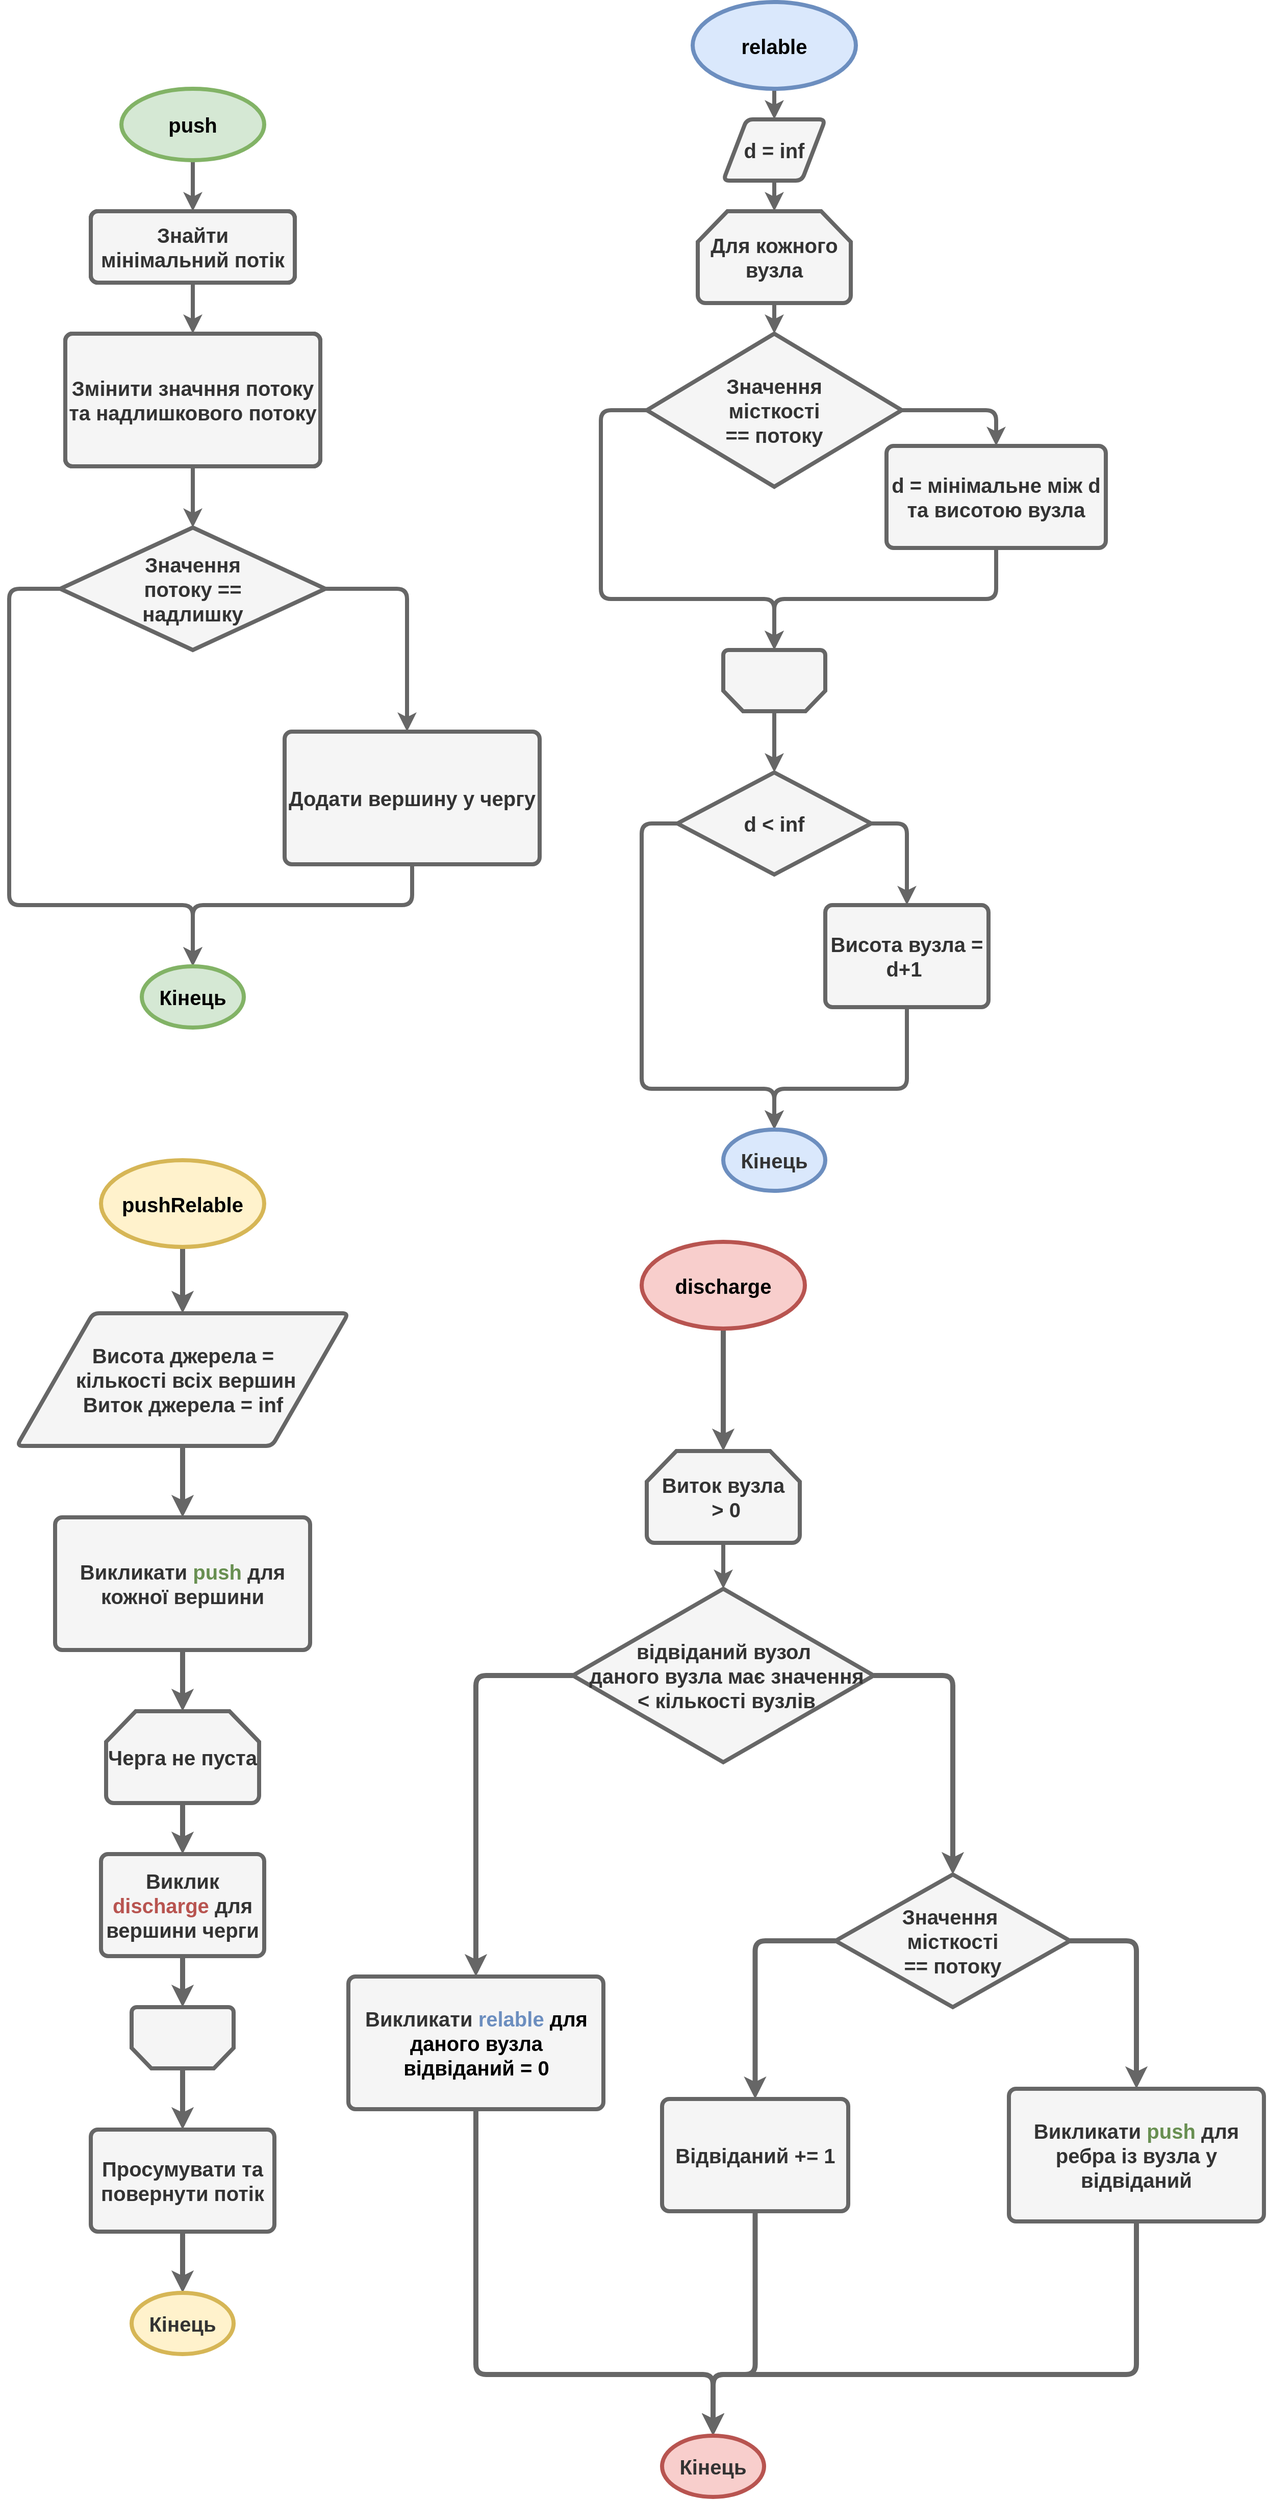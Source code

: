 <mxfile scale="5" border="0">
    <diagram id="I8Ss-5zuqxxBhnRVNnkU" name="Page-1">
        <mxGraphModel dx="3110" dy="2231" grid="1" gridSize="10" guides="1" tooltips="1" connect="1" arrows="1" fold="1" page="1" pageScale="1" pageWidth="850" pageHeight="1100" math="0" shadow="0">
            <root>
                <mxCell id="0"/>
                <mxCell id="1" parent="0"/>
                <mxCell id="5" style="edgeStyle=none;html=1;fontSize=20;strokeWidth=4;fillColor=#f5f5f5;strokeColor=#666666;" edge="1" parent="1" source="3" target="19">
                    <mxGeometry relative="1" as="geometry"/>
                </mxCell>
                <mxCell id="3" value="&lt;font style=&quot;font-size: 20px;&quot;&gt;push&lt;/font&gt;" style="strokeWidth=4;html=1;shape=mxgraph.flowchart.start_1;whiteSpace=wrap;fontStyle=1;fillColor=#d5e8d4;strokeColor=#82b366;" vertex="1" parent="1">
                    <mxGeometry x="1030" y="210" width="140" height="70" as="geometry"/>
                </mxCell>
                <mxCell id="7" style="edgeStyle=none;html=1;fontSize=20;strokeWidth=4;fillColor=#f5f5f5;strokeColor=#666666;" edge="1" parent="1" source="19" target="20">
                    <mxGeometry relative="1" as="geometry"/>
                </mxCell>
                <mxCell id="4" value="Знайти мінімальний потік" style="rounded=1;whiteSpace=wrap;html=1;absoluteArcSize=1;arcSize=14;strokeWidth=4;fontSize=20;fillColor=#f5f5f5;fontColor=#333333;strokeColor=#666666;" vertex="1" parent="1">
                    <mxGeometry x="1000" y="330" width="200" height="70" as="geometry"/>
                </mxCell>
                <mxCell id="11" style="edgeStyle=none;html=1;exitX=0.5;exitY=1;exitDx=0;exitDy=0;entryX=0.5;entryY=0;entryDx=0;entryDy=0;entryPerimeter=0;fontSize=20;strokeWidth=4;fillColor=#f5f5f5;strokeColor=#666666;" edge="1" parent="1" source="6" target="10">
                    <mxGeometry relative="1" as="geometry"/>
                </mxCell>
                <mxCell id="6" value="Змінити значння потоку та надлишкового потоку" style="rounded=1;whiteSpace=wrap;html=1;absoluteArcSize=1;arcSize=14;strokeWidth=4;fontSize=20;fillColor=#f5f5f5;fontColor=#333333;strokeColor=#666666;" vertex="1" parent="1">
                    <mxGeometry x="975" y="450" width="250" height="130" as="geometry"/>
                </mxCell>
                <mxCell id="17" style="edgeStyle=elbowEdgeStyle;elbow=vertical;html=1;exitX=0.5;exitY=1;exitDx=0;exitDy=0;entryX=0.5;entryY=0;entryDx=0;entryDy=0;entryPerimeter=0;fontSize=20;strokeWidth=4;fillColor=#f5f5f5;strokeColor=#666666;" edge="1" parent="1" target="14">
                    <mxGeometry relative="1" as="geometry">
                        <mxPoint x="1315" y="950" as="sourcePoint"/>
                    </mxGeometry>
                </mxCell>
                <mxCell id="8" value="Додати вершину у чергу" style="rounded=1;whiteSpace=wrap;html=1;absoluteArcSize=1;arcSize=14;strokeWidth=4;fontSize=20;fontStyle=1;fillColor=#f5f5f5;fontColor=#333333;strokeColor=#666666;" vertex="1" parent="1">
                    <mxGeometry x="1190" y="840" width="250" height="130" as="geometry"/>
                </mxCell>
                <mxCell id="13" style="edgeStyle=elbowEdgeStyle;html=1;exitX=1;exitY=0.5;exitDx=0;exitDy=0;exitPerimeter=0;fontSize=20;elbow=vertical;strokeWidth=4;fillColor=#f5f5f5;strokeColor=#666666;" edge="1" parent="1" source="10" target="8">
                    <mxGeometry relative="1" as="geometry">
                        <mxPoint x="1320" y="820" as="targetPoint"/>
                        <Array as="points">
                            <mxPoint x="1310" y="700"/>
                        </Array>
                    </mxGeometry>
                </mxCell>
                <mxCell id="45" style="edgeStyle=orthogonalEdgeStyle;html=1;exitX=0;exitY=0.5;exitDx=0;exitDy=0;exitPerimeter=0;entryX=0.5;entryY=0;entryDx=0;entryDy=0;entryPerimeter=0;strokeWidth=4;fontSize=13;fillColor=#f5f5f5;strokeColor=#666666;" edge="1" parent="1" source="10" target="14">
                    <mxGeometry relative="1" as="geometry">
                        <Array as="points">
                            <mxPoint x="920" y="700"/>
                            <mxPoint x="920" y="1010"/>
                            <mxPoint x="1100" y="1010"/>
                        </Array>
                    </mxGeometry>
                </mxCell>
                <mxCell id="10" value="Значення &lt;br&gt;потоку ==&lt;br&gt;надлишку" style="strokeWidth=4;html=1;shape=mxgraph.flowchart.decision;whiteSpace=wrap;fontSize=20;fontStyle=1;fillColor=#f5f5f5;fontColor=#333333;strokeColor=#666666;" vertex="1" parent="1">
                    <mxGeometry x="970" y="640" width="260" height="120" as="geometry"/>
                </mxCell>
                <mxCell id="14" value="Кінець" style="strokeWidth=4;html=1;shape=mxgraph.flowchart.start_1;whiteSpace=wrap;fontSize=20;fontStyle=1;fillColor=#d5e8d4;strokeColor=#82b366;" vertex="1" parent="1">
                    <mxGeometry x="1050" y="1070" width="100" height="60" as="geometry"/>
                </mxCell>
                <mxCell id="26" style="edgeStyle=elbowEdgeStyle;elbow=vertical;html=1;exitX=0.5;exitY=1;exitDx=0;exitDy=0;exitPerimeter=0;entryX=0.5;entryY=0;entryDx=0;entryDy=0;fontSize=20;fillColor=#f5f5f5;strokeColor=#666666;strokeWidth=4;fontStyle=1" edge="1" parent="1" source="18" target="25">
                    <mxGeometry relative="1" as="geometry"/>
                </mxCell>
                <mxCell id="18" value="&lt;span&gt;relable&lt;/span&gt;" style="strokeWidth=4;html=1;shape=mxgraph.flowchart.start_1;whiteSpace=wrap;fontSize=20;fillColor=#dae8fc;strokeColor=#6c8ebf;fontStyle=1;" vertex="1" parent="1">
                    <mxGeometry x="1590" y="125" width="160" height="85" as="geometry"/>
                </mxCell>
                <mxCell id="19" value="Знайти мінімальний потік" style="rounded=1;whiteSpace=wrap;html=1;absoluteArcSize=1;arcSize=14;strokeWidth=4;fontSize=20;fontStyle=1;fillColor=#f5f5f5;fontColor=#333333;strokeColor=#666666;" vertex="1" parent="1">
                    <mxGeometry x="1000" y="330" width="200" height="70" as="geometry"/>
                </mxCell>
                <mxCell id="20" value="Змінити значння потоку та надлишкового потоку" style="rounded=1;whiteSpace=wrap;html=1;absoluteArcSize=1;arcSize=14;strokeWidth=4;fontSize=20;fontStyle=1;fillColor=#f5f5f5;fontColor=#333333;strokeColor=#666666;" vertex="1" parent="1">
                    <mxGeometry x="975" y="450" width="250" height="130" as="geometry"/>
                </mxCell>
                <mxCell id="28" style="edgeStyle=elbowEdgeStyle;elbow=vertical;html=1;exitX=0.5;exitY=1;exitDx=0;exitDy=0;exitPerimeter=0;entryX=0.5;entryY=0;entryDx=0;entryDy=0;entryPerimeter=0;fontSize=20;fillColor=#f5f5f5;strokeColor=#666666;strokeWidth=4;fontStyle=1" edge="1" parent="1" source="21" target="24">
                    <mxGeometry relative="1" as="geometry"/>
                </mxCell>
                <mxCell id="21" value="Для кожного вузла" style="strokeWidth=4;html=1;shape=mxgraph.flowchart.loop_limit;whiteSpace=wrap;fontSize=20;fillColor=#f5f5f5;fontColor=#333333;strokeColor=#666666;fontStyle=1" vertex="1" parent="1">
                    <mxGeometry x="1595" y="330" width="150" height="90" as="geometry"/>
                </mxCell>
                <mxCell id="35" style="edgeStyle=elbowEdgeStyle;elbow=vertical;html=1;exitX=0.5;exitY=0;exitDx=0;exitDy=0;exitPerimeter=0;strokeWidth=4;fontSize=20;fillColor=#f5f5f5;strokeColor=#666666;fontStyle=1" edge="1" parent="1" source="23" target="34">
                    <mxGeometry relative="1" as="geometry"/>
                </mxCell>
                <mxCell id="23" value="" style="strokeWidth=4;html=1;shape=mxgraph.flowchart.loop_limit;whiteSpace=wrap;fontSize=20;rotation=-180;fillColor=#f5f5f5;fontColor=#333333;strokeColor=#666666;fontStyle=1" vertex="1" parent="1">
                    <mxGeometry x="1620" y="760" width="100" height="60" as="geometry"/>
                </mxCell>
                <mxCell id="43" style="edgeStyle=orthogonalEdgeStyle;html=1;exitX=0;exitY=0.5;exitDx=0;exitDy=0;exitPerimeter=0;entryX=0.5;entryY=1;entryDx=0;entryDy=0;entryPerimeter=0;strokeWidth=4;fontSize=13;fillColor=#f5f5f5;strokeColor=#666666;fontStyle=1" edge="1" parent="1" source="24" target="23">
                    <mxGeometry relative="1" as="geometry">
                        <Array as="points">
                            <mxPoint x="1500" y="525"/>
                            <mxPoint x="1500" y="710"/>
                            <mxPoint x="1670" y="710"/>
                        </Array>
                    </mxGeometry>
                </mxCell>
                <mxCell id="44" style="edgeStyle=orthogonalEdgeStyle;html=1;exitX=1;exitY=0.5;exitDx=0;exitDy=0;exitPerimeter=0;entryX=0.5;entryY=0;entryDx=0;entryDy=0;strokeWidth=4;fontSize=13;fillColor=#f5f5f5;strokeColor=#666666;fontStyle=1" edge="1" parent="1" source="24" target="30">
                    <mxGeometry relative="1" as="geometry"/>
                </mxCell>
                <mxCell id="24" value="Значення &lt;br&gt;місткості &lt;br&gt;== потоку" style="strokeWidth=4;html=1;shape=mxgraph.flowchart.decision;whiteSpace=wrap;fontSize=20;fillColor=#f5f5f5;fontColor=#333333;strokeColor=#666666;fontStyle=1" vertex="1" parent="1">
                    <mxGeometry x="1545" y="450" width="250" height="150" as="geometry"/>
                </mxCell>
                <mxCell id="27" style="edgeStyle=elbowEdgeStyle;elbow=vertical;html=1;exitX=0.5;exitY=1;exitDx=0;exitDy=0;entryX=0.5;entryY=0;entryDx=0;entryDy=0;entryPerimeter=0;fontSize=20;fillColor=#f5f5f5;strokeColor=#666666;strokeWidth=4;fontStyle=1" edge="1" parent="1" source="25" target="21">
                    <mxGeometry relative="1" as="geometry"/>
                </mxCell>
                <mxCell id="25" value="d = inf" style="shape=parallelogram;html=1;strokeWidth=4;perimeter=parallelogramPerimeter;whiteSpace=wrap;rounded=1;arcSize=12;size=0.23;fontSize=20;fillColor=#f5f5f5;fontColor=#333333;strokeColor=#666666;fontStyle=1" vertex="1" parent="1">
                    <mxGeometry x="1620" y="240" width="100" height="60" as="geometry"/>
                </mxCell>
                <mxCell id="38" style="edgeStyle=elbowEdgeStyle;elbow=vertical;html=1;exitX=0.5;exitY=1;exitDx=0;exitDy=0;entryX=0.5;entryY=1;entryDx=0;entryDy=0;entryPerimeter=0;strokeWidth=4;fontSize=20;fillColor=#f5f5f5;strokeColor=#666666;fontStyle=1" edge="1" parent="1" source="30" target="23">
                    <mxGeometry relative="1" as="geometry"/>
                </mxCell>
                <mxCell id="30" value="d = мінімальне між d та висотою вузла" style="rounded=1;whiteSpace=wrap;html=1;absoluteArcSize=1;arcSize=14;strokeWidth=4;fontSize=20;fillColor=#f5f5f5;fontColor=#333333;strokeColor=#666666;fontStyle=1" vertex="1" parent="1">
                    <mxGeometry x="1780" y="560" width="215" height="100" as="geometry"/>
                </mxCell>
                <mxCell id="32" value="Знайти мінімальний потік" style="rounded=1;whiteSpace=wrap;html=1;absoluteArcSize=1;arcSize=14;strokeWidth=4;fontSize=20;fontStyle=1;fillColor=#f5f5f5;fontColor=#333333;strokeColor=#666666;" vertex="1" parent="1">
                    <mxGeometry x="1000" y="330" width="200" height="70" as="geometry"/>
                </mxCell>
                <mxCell id="33" value="Змінити значння потоку та надлишкового потоку" style="rounded=1;whiteSpace=wrap;html=1;absoluteArcSize=1;arcSize=14;strokeWidth=4;fontSize=20;fontStyle=1;fillColor=#f5f5f5;fontColor=#333333;strokeColor=#666666;" vertex="1" parent="1">
                    <mxGeometry x="975" y="450" width="250" height="130" as="geometry"/>
                </mxCell>
                <mxCell id="36" style="edgeStyle=elbowEdgeStyle;elbow=vertical;html=1;exitX=1;exitY=0.5;exitDx=0;exitDy=0;exitPerimeter=0;strokeWidth=4;fontSize=20;entryX=0.5;entryY=0;entryDx=0;entryDy=0;fillColor=#f5f5f5;strokeColor=#666666;fontStyle=1" edge="1" parent="1" source="34" target="37">
                    <mxGeometry relative="1" as="geometry">
                        <mxPoint x="1800.0" y="1060" as="targetPoint"/>
                        <Array as="points">
                            <mxPoint x="1770" y="930"/>
                        </Array>
                    </mxGeometry>
                </mxCell>
                <mxCell id="40" style="edgeStyle=orthogonalEdgeStyle;html=1;exitX=0;exitY=0.5;exitDx=0;exitDy=0;exitPerimeter=0;strokeWidth=4;fontSize=20;fillColor=#f5f5f5;strokeColor=#666666;fontStyle=1" edge="1" parent="1" source="34" target="42">
                    <mxGeometry relative="1" as="geometry">
                        <mxPoint x="1540" y="1170" as="targetPoint"/>
                        <Array as="points">
                            <mxPoint x="1540" y="930"/>
                            <mxPoint x="1540" y="1190"/>
                            <mxPoint x="1670" y="1190"/>
                        </Array>
                    </mxGeometry>
                </mxCell>
                <mxCell id="34" value="d &amp;lt; inf" style="strokeWidth=4;html=1;shape=mxgraph.flowchart.decision;whiteSpace=wrap;fontSize=20;fillColor=#f5f5f5;fontColor=#333333;strokeColor=#666666;fontStyle=1" vertex="1" parent="1">
                    <mxGeometry x="1575" y="880" width="190" height="100" as="geometry"/>
                </mxCell>
                <mxCell id="41" style="edgeStyle=orthogonalEdgeStyle;html=1;exitX=0.5;exitY=1;exitDx=0;exitDy=0;strokeWidth=4;fontSize=20;fillColor=#f5f5f5;strokeColor=#666666;fontStyle=1" edge="1" parent="1" source="37" target="42">
                    <mxGeometry relative="1" as="geometry">
                        <mxPoint x="1680.0" y="1240" as="targetPoint"/>
                        <Array as="points">
                            <mxPoint x="1800" y="1190"/>
                            <mxPoint x="1670" y="1190"/>
                        </Array>
                    </mxGeometry>
                </mxCell>
                <mxCell id="37" value="Висота вузла = d+1&amp;nbsp;" style="rounded=1;whiteSpace=wrap;html=1;absoluteArcSize=1;arcSize=14;strokeWidth=4;fontSize=20;fillColor=#f5f5f5;fontColor=#333333;strokeColor=#666666;fontStyle=1" vertex="1" parent="1">
                    <mxGeometry x="1720" y="1010" width="160" height="100" as="geometry"/>
                </mxCell>
                <mxCell id="42" value="&lt;span style=&quot;color: rgb(51, 51, 51);&quot;&gt;Кінець&lt;/span&gt;" style="strokeWidth=4;html=1;shape=mxgraph.flowchart.start_1;whiteSpace=wrap;fontSize=20;fillColor=#dae8fc;strokeColor=#6c8ebf;fontStyle=1;" vertex="1" parent="1">
                    <mxGeometry x="1620" y="1230" width="100" height="60" as="geometry"/>
                </mxCell>
                <mxCell id="56" style="edgeStyle=orthogonalEdgeStyle;html=1;strokeWidth=5;fontSize=13;fillColor=#f5f5f5;strokeColor=#666666;" edge="1" parent="1" source="52" target="54">
                    <mxGeometry relative="1" as="geometry"/>
                </mxCell>
                <mxCell id="52" value="pushRelable" style="strokeWidth=4;html=1;shape=mxgraph.flowchart.start_1;whiteSpace=wrap;fontSize=20;fillColor=#fff2cc;strokeColor=#d6b656;fontStyle=1;" vertex="1" parent="1">
                    <mxGeometry x="1010" y="1260" width="160" height="85" as="geometry"/>
                </mxCell>
                <mxCell id="59" style="edgeStyle=orthogonalEdgeStyle;html=1;exitX=0.5;exitY=1;exitDx=0;exitDy=0;entryX=0.5;entryY=0;entryDx=0;entryDy=0;strokeWidth=5;fontSize=13;fillColor=#f5f5f5;strokeColor=#666666;" edge="1" parent="1" source="54" target="58">
                    <mxGeometry relative="1" as="geometry"/>
                </mxCell>
                <mxCell id="54" value="Висота джерела =&lt;br&gt;&amp;nbsp;кількості всіх вершин&lt;br&gt;Виток джерела = inf" style="shape=parallelogram;html=1;strokeWidth=4;perimeter=parallelogramPerimeter;whiteSpace=wrap;rounded=1;arcSize=12;size=0.23;fontSize=20;fillColor=#f5f5f5;fontColor=#333333;strokeColor=#666666;fontStyle=1" vertex="1" parent="1">
                    <mxGeometry x="927.5" y="1410" width="325" height="130" as="geometry"/>
                </mxCell>
                <mxCell id="62" style="edgeStyle=orthogonalEdgeStyle;html=1;exitX=0.5;exitY=1;exitDx=0;exitDy=0;entryX=0.5;entryY=0;entryDx=0;entryDy=0;entryPerimeter=0;strokeWidth=5;fontSize=13;fillColor=#f5f5f5;strokeColor=#666666;" edge="1" parent="1" source="58" target="61">
                    <mxGeometry relative="1" as="geometry"/>
                </mxCell>
                <mxCell id="58" value="Викликати &lt;font color=&quot;#688f51&quot;&gt;push&lt;/font&gt;&lt;font color=&quot;#82b366&quot;&gt; &lt;/font&gt;для кожної вершини" style="rounded=1;whiteSpace=wrap;html=1;absoluteArcSize=1;arcSize=14;strokeWidth=4;fontSize=20;fontStyle=1;fillColor=#f5f5f5;fontColor=#333333;strokeColor=#666666;" vertex="1" parent="1">
                    <mxGeometry x="965" y="1610" width="250" height="130" as="geometry"/>
                </mxCell>
                <mxCell id="67" style="edgeStyle=orthogonalEdgeStyle;html=1;exitX=0.5;exitY=1;exitDx=0;exitDy=0;exitPerimeter=0;strokeWidth=5;fontSize=13;fillColor=#f5f5f5;strokeColor=#666666;" edge="1" parent="1" source="61" target="65">
                    <mxGeometry relative="1" as="geometry"/>
                </mxCell>
                <mxCell id="61" value="Черга не пуста" style="strokeWidth=4;html=1;shape=mxgraph.flowchart.loop_limit;whiteSpace=wrap;fontSize=20;fillColor=#f5f5f5;fontColor=#333333;strokeColor=#666666;fontStyle=1" vertex="1" parent="1">
                    <mxGeometry x="1015" y="1800" width="150" height="90" as="geometry"/>
                </mxCell>
                <mxCell id="71" style="edgeStyle=orthogonalEdgeStyle;html=1;exitX=0.5;exitY=0;exitDx=0;exitDy=0;exitPerimeter=0;entryX=0.5;entryY=0;entryDx=0;entryDy=0;strokeWidth=5;fontSize=13;fillColor=#f5f5f5;strokeColor=#666666;" edge="1" parent="1" source="63" target="70">
                    <mxGeometry relative="1" as="geometry"/>
                </mxCell>
                <mxCell id="63" value="" style="strokeWidth=4;html=1;shape=mxgraph.flowchart.loop_limit;whiteSpace=wrap;fontSize=20;rotation=-180;fillColor=#f5f5f5;fontColor=#333333;strokeColor=#666666;fontStyle=1" vertex="1" parent="1">
                    <mxGeometry x="1040" y="2090" width="100" height="60" as="geometry"/>
                </mxCell>
                <mxCell id="68" style="edgeStyle=orthogonalEdgeStyle;html=1;exitX=0.5;exitY=1;exitDx=0;exitDy=0;entryX=0.5;entryY=1;entryDx=0;entryDy=0;entryPerimeter=0;strokeWidth=5;fontSize=13;fillColor=#f5f5f5;strokeColor=#666666;" edge="1" parent="1" source="65" target="63">
                    <mxGeometry relative="1" as="geometry"/>
                </mxCell>
                <mxCell id="65" value="Виклик &lt;font color=&quot;#b85450&quot;&gt;discharge&lt;/font&gt;&lt;font color=&quot;#ffffff&quot;&gt; &lt;/font&gt;для вершини черги" style="rounded=1;whiteSpace=wrap;html=1;absoluteArcSize=1;arcSize=14;strokeWidth=4;fontSize=20;fillColor=#f5f5f5;fontColor=#333333;strokeColor=#666666;fontStyle=1" vertex="1" parent="1">
                    <mxGeometry x="1010" y="1940" width="160" height="100" as="geometry"/>
                </mxCell>
                <mxCell id="75" style="edgeStyle=orthogonalEdgeStyle;html=1;exitX=0.5;exitY=1;exitDx=0;exitDy=0;strokeWidth=5;fontSize=13;fillColor=#f5f5f5;strokeColor=#666666;" edge="1" parent="1" source="70" target="76">
                    <mxGeometry relative="1" as="geometry">
                        <mxPoint x="1090" y="2360" as="targetPoint"/>
                    </mxGeometry>
                </mxCell>
                <mxCell id="70" value="Просумувати та повернути потік" style="rounded=1;whiteSpace=wrap;html=1;absoluteArcSize=1;arcSize=14;strokeWidth=4;fontSize=20;fillColor=#f5f5f5;fontColor=#333333;strokeColor=#666666;fontStyle=1" vertex="1" parent="1">
                    <mxGeometry x="1000" y="2210" width="180" height="100" as="geometry"/>
                </mxCell>
                <mxCell id="76" value="&lt;span style=&quot;color: rgb(51, 51, 51);&quot;&gt;Кінець&lt;/span&gt;" style="strokeWidth=4;html=1;shape=mxgraph.flowchart.start_1;whiteSpace=wrap;fontSize=20;fillColor=#fff2cc;strokeColor=#d6b656;fontStyle=1;" vertex="1" parent="1">
                    <mxGeometry x="1040" y="2370" width="100" height="60" as="geometry"/>
                </mxCell>
                <mxCell id="97" style="edgeStyle=orthogonalEdgeStyle;html=1;exitX=0.5;exitY=1;exitDx=0;exitDy=0;exitPerimeter=0;entryX=0.5;entryY=0;entryDx=0;entryDy=0;entryPerimeter=0;strokeWidth=5;fontSize=13;fontColor=#b85450;fillColor=#f5f5f5;strokeColor=#666666;" edge="1" parent="1" source="78" target="80">
                    <mxGeometry relative="1" as="geometry"/>
                </mxCell>
                <mxCell id="78" value="discharge" style="strokeWidth=4;html=1;shape=mxgraph.flowchart.start_1;whiteSpace=wrap;fontSize=20;fillColor=#f8cecc;strokeColor=#b85450;fontStyle=1;" vertex="1" parent="1">
                    <mxGeometry x="1540" y="1340" width="160" height="85" as="geometry"/>
                </mxCell>
                <mxCell id="79" style="edgeStyle=elbowEdgeStyle;elbow=vertical;html=1;exitX=0.5;exitY=1;exitDx=0;exitDy=0;exitPerimeter=0;entryX=0.5;entryY=0;entryDx=0;entryDy=0;entryPerimeter=0;fontSize=20;fillColor=#f5f5f5;strokeColor=#666666;strokeWidth=4;fontStyle=1" edge="1" parent="1" source="80" target="103">
                    <mxGeometry relative="1" as="geometry">
                        <mxPoint x="1620.0" y="1665" as="targetPoint"/>
                    </mxGeometry>
                </mxCell>
                <mxCell id="80" value="Виток вузла&lt;br&gt;&amp;nbsp;&amp;gt; 0" style="strokeWidth=4;html=1;shape=mxgraph.flowchart.loop_limit;whiteSpace=wrap;fontSize=20;fillColor=#f5f5f5;fontColor=#333333;strokeColor=#666666;fontStyle=1" vertex="1" parent="1">
                    <mxGeometry x="1545" y="1545" width="150" height="90" as="geometry"/>
                </mxCell>
                <mxCell id="104" style="edgeStyle=orthogonalEdgeStyle;html=1;exitX=1;exitY=0.5;exitDx=0;exitDy=0;exitPerimeter=0;strokeWidth=5;fontSize=13;fontColor=#b85450;entryX=0.5;entryY=0;entryDx=0;entryDy=0;entryPerimeter=0;fillColor=#f5f5f5;strokeColor=#666666;" edge="1" parent="1" source="103" target="105">
                    <mxGeometry relative="1" as="geometry">
                        <mxPoint x="1880.0" y="1920" as="targetPoint"/>
                    </mxGeometry>
                </mxCell>
                <mxCell id="110" style="edgeStyle=orthogonalEdgeStyle;html=1;exitX=0;exitY=0.5;exitDx=0;exitDy=0;exitPerimeter=0;strokeWidth=5;fontSize=13;fontColor=#b85450;fillColor=#f5f5f5;strokeColor=#666666;" edge="1" parent="1" source="103" target="111">
                    <mxGeometry relative="1" as="geometry">
                        <mxPoint x="1340" y="2080" as="targetPoint"/>
                    </mxGeometry>
                </mxCell>
                <mxCell id="103" value="відвіданий вузол&lt;br&gt;&amp;nbsp;даного вузла має значення&lt;br&gt;&amp;nbsp;&amp;lt; кількості вузлів" style="strokeWidth=4;html=1;shape=mxgraph.flowchart.decision;whiteSpace=wrap;fontSize=20;fillColor=#f5f5f5;fontColor=#333333;strokeColor=#666666;fontStyle=1" vertex="1" parent="1">
                    <mxGeometry x="1472.5" y="1680" width="295" height="170" as="geometry"/>
                </mxCell>
                <mxCell id="106" style="edgeStyle=orthogonalEdgeStyle;html=1;exitX=1;exitY=0.5;exitDx=0;exitDy=0;exitPerimeter=0;strokeWidth=5;fontSize=13;fontColor=#b85450;entryX=0.5;entryY=0;entryDx=0;entryDy=0;fillColor=#f5f5f5;strokeColor=#666666;" edge="1" parent="1" source="105" target="107">
                    <mxGeometry relative="1" as="geometry">
                        <mxPoint x="2060.0" y="2170" as="targetPoint"/>
                    </mxGeometry>
                </mxCell>
                <mxCell id="109" style="edgeStyle=orthogonalEdgeStyle;html=1;exitX=0;exitY=0.5;exitDx=0;exitDy=0;exitPerimeter=0;strokeWidth=5;fontSize=13;fontColor=#b85450;fillColor=#f5f5f5;strokeColor=#666666;" edge="1" parent="1" source="105" target="108">
                    <mxGeometry relative="1" as="geometry"/>
                </mxCell>
                <mxCell id="105" value="Значення&amp;nbsp;&lt;br style=&quot;border-color: var(--border-color);&quot;&gt;місткості&lt;br style=&quot;border-color: var(--border-color);&quot;&gt;== потоку" style="strokeWidth=4;html=1;shape=mxgraph.flowchart.decision;whiteSpace=wrap;fontSize=20;fillColor=#f5f5f5;fontColor=#333333;strokeColor=#666666;fontStyle=1" vertex="1" parent="1">
                    <mxGeometry x="1730" y="1960" width="230" height="130" as="geometry"/>
                </mxCell>
                <mxCell id="115" style="edgeStyle=orthogonalEdgeStyle;html=1;exitX=0.5;exitY=1;exitDx=0;exitDy=0;entryX=0.5;entryY=0;entryDx=0;entryDy=0;entryPerimeter=0;strokeWidth=5;fontSize=13;fontColor=#000000;fillColor=#f5f5f5;strokeColor=#666666;" edge="1" parent="1" source="107" target="112">
                    <mxGeometry relative="1" as="geometry">
                        <Array as="points">
                            <mxPoint x="2025" y="2450"/>
                            <mxPoint x="1610" y="2450"/>
                        </Array>
                    </mxGeometry>
                </mxCell>
                <mxCell id="107" value="Викликати &lt;font color=&quot;#688f51&quot;&gt;push&lt;/font&gt;&lt;font color=&quot;#82b366&quot;&gt; &lt;/font&gt;для ребра із вузла у відвіданий" style="rounded=1;whiteSpace=wrap;html=1;absoluteArcSize=1;arcSize=14;strokeWidth=4;fontSize=20;fontStyle=1;fillColor=#f5f5f5;fontColor=#333333;strokeColor=#666666;" vertex="1" parent="1">
                    <mxGeometry x="1900" y="2170" width="250" height="130" as="geometry"/>
                </mxCell>
                <mxCell id="114" style="edgeStyle=orthogonalEdgeStyle;html=1;exitX=0.5;exitY=1;exitDx=0;exitDy=0;entryX=0.5;entryY=0;entryDx=0;entryDy=0;entryPerimeter=0;strokeWidth=5;fontSize=13;fontColor=#000000;fillColor=#f5f5f5;strokeColor=#666666;" edge="1" parent="1" source="108" target="112">
                    <mxGeometry relative="1" as="geometry">
                        <Array as="points">
                            <mxPoint x="1651" y="2450"/>
                            <mxPoint x="1610" y="2450"/>
                        </Array>
                    </mxGeometry>
                </mxCell>
                <mxCell id="108" value="Відвіданий += 1" style="rounded=1;whiteSpace=wrap;html=1;absoluteArcSize=1;arcSize=14;strokeWidth=4;fontSize=20;fontStyle=1;fillColor=#f5f5f5;fontColor=#333333;strokeColor=#666666;" vertex="1" parent="1">
                    <mxGeometry x="1560" y="2180" width="182.5" height="110" as="geometry"/>
                </mxCell>
                <mxCell id="113" style="edgeStyle=orthogonalEdgeStyle;html=1;exitX=0.5;exitY=1;exitDx=0;exitDy=0;entryX=0.5;entryY=0;entryDx=0;entryDy=0;entryPerimeter=0;strokeWidth=5;fontSize=13;fontColor=#000000;fillColor=#f5f5f5;strokeColor=#666666;" edge="1" parent="1" source="111" target="112">
                    <mxGeometry relative="1" as="geometry">
                        <Array as="points">
                            <mxPoint x="1378" y="2450"/>
                            <mxPoint x="1610" y="2450"/>
                        </Array>
                    </mxGeometry>
                </mxCell>
                <mxCell id="111" value="Викликати &lt;font color=&quot;#6c8ebf&quot;&gt;relable &lt;/font&gt;&lt;font color=&quot;#000000&quot;&gt;для даного вузла &lt;br&gt;відвіданий = 0&lt;/font&gt;" style="rounded=1;whiteSpace=wrap;html=1;absoluteArcSize=1;arcSize=14;strokeWidth=4;fontSize=20;fontStyle=1;fillColor=#f5f5f5;fontColor=#333333;strokeColor=#666666;" vertex="1" parent="1">
                    <mxGeometry x="1252.5" y="2060" width="250" height="130" as="geometry"/>
                </mxCell>
                <mxCell id="112" value="&lt;span style=&quot;color: rgb(51, 51, 51);&quot;&gt;Кінець&lt;/span&gt;" style="strokeWidth=4;html=1;shape=mxgraph.flowchart.start_1;whiteSpace=wrap;fontSize=20;fillColor=#f8cecc;strokeColor=#b85450;fontStyle=1;" vertex="1" parent="1">
                    <mxGeometry x="1560" y="2510" width="100" height="60" as="geometry"/>
                </mxCell>
            </root>
        </mxGraphModel>
    </diagram>
</mxfile>